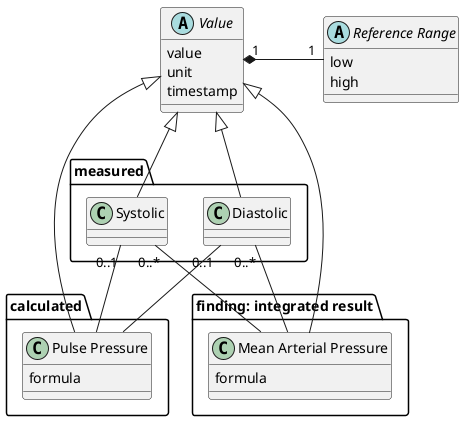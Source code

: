 @startuml


abstract class "Value" as value {
    value
    unit
    timestamp
}

abstract class "Reference Range" as range {
    low
    high
}

value "1" *-right- "1" range :  "             "

package "measured" as measured {


class "Systolic" as syst {
}

class "Diastolic" as diast {
}
}

package "calculated" as calc {

class "Pulse Pressure" as pulse {
    formula
}

}

package "finding: integrated result" as integr {

class "Mean Arterial Pressure" as mean {
    formula
}


}


syst "0..1" -- pulse
diast "0..1" -- pulse

syst "0..*" -- mean
diast "0..*" -- mean


value <|-- syst
value <|-- diast
value <|-- pulse
value <|-- mean



@enduml